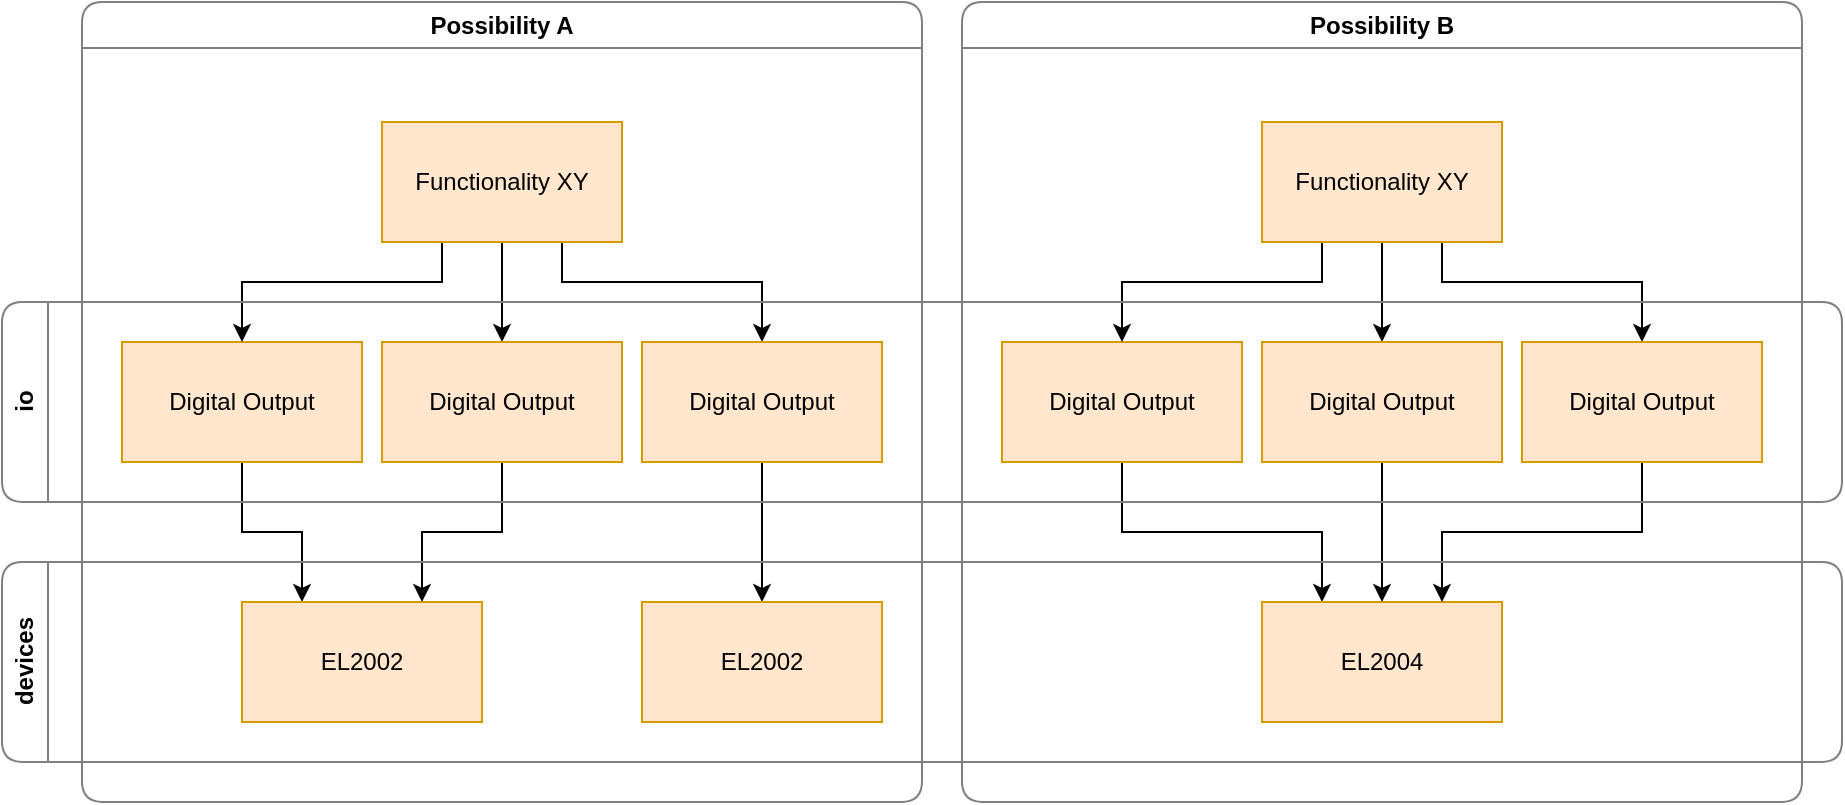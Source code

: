 <mxfile version="26.1.2">
  <diagram name="Page-1" id="ctBDgntcXzTCIFX0axIF">
    <mxGraphModel dx="2580" dy="1098" grid="1" gridSize="10" guides="1" tooltips="1" connect="1" arrows="1" fold="1" page="1" pageScale="1" pageWidth="827" pageHeight="1169" math="0" shadow="0">
      <root>
        <mxCell id="0" />
        <mxCell id="1" parent="0" />
        <mxCell id="26Ut7zEaOgnSfMGs8dHE-21" style="edgeStyle=orthogonalEdgeStyle;rounded=0;orthogonalLoop=1;jettySize=auto;html=1;exitX=0.5;exitY=1;exitDx=0;exitDy=0;entryX=0.25;entryY=0;entryDx=0;entryDy=0;" edge="1" parent="1" source="26Ut7zEaOgnSfMGs8dHE-3" target="26Ut7zEaOgnSfMGs8dHE-11">
          <mxGeometry relative="1" as="geometry" />
        </mxCell>
        <mxCell id="26Ut7zEaOgnSfMGs8dHE-3" value="Digital Output" style="rounded=0;whiteSpace=wrap;html=1;fillColor=#ffe6cc;strokeColor=#d79b00;" vertex="1" parent="1">
          <mxGeometry x="390" y="610" width="120" height="60" as="geometry" />
        </mxCell>
        <mxCell id="26Ut7zEaOgnSfMGs8dHE-14" style="edgeStyle=orthogonalEdgeStyle;rounded=0;orthogonalLoop=1;jettySize=auto;html=1;exitX=0.25;exitY=1;exitDx=0;exitDy=0;entryX=0.5;entryY=0;entryDx=0;entryDy=0;" edge="1" parent="1" source="26Ut7zEaOgnSfMGs8dHE-4" target="26Ut7zEaOgnSfMGs8dHE-3">
          <mxGeometry relative="1" as="geometry">
            <Array as="points">
              <mxPoint x="550" y="580" />
              <mxPoint x="450" y="580" />
            </Array>
          </mxGeometry>
        </mxCell>
        <mxCell id="26Ut7zEaOgnSfMGs8dHE-17" style="edgeStyle=orthogonalEdgeStyle;rounded=0;orthogonalLoop=1;jettySize=auto;html=1;exitX=0.5;exitY=1;exitDx=0;exitDy=0;entryX=0.5;entryY=0;entryDx=0;entryDy=0;" edge="1" parent="1" source="26Ut7zEaOgnSfMGs8dHE-4" target="26Ut7zEaOgnSfMGs8dHE-12">
          <mxGeometry relative="1" as="geometry" />
        </mxCell>
        <mxCell id="26Ut7zEaOgnSfMGs8dHE-18" style="edgeStyle=orthogonalEdgeStyle;rounded=0;orthogonalLoop=1;jettySize=auto;html=1;exitX=0.75;exitY=1;exitDx=0;exitDy=0;entryX=0.5;entryY=0;entryDx=0;entryDy=0;" edge="1" parent="1" source="26Ut7zEaOgnSfMGs8dHE-4" target="26Ut7zEaOgnSfMGs8dHE-16">
          <mxGeometry relative="1" as="geometry">
            <Array as="points">
              <mxPoint x="610" y="580" />
              <mxPoint x="710" y="580" />
            </Array>
          </mxGeometry>
        </mxCell>
        <mxCell id="26Ut7zEaOgnSfMGs8dHE-4" value="Functionality XY" style="rounded=0;whiteSpace=wrap;html=1;fillColor=#ffe6cc;strokeColor=#d79b00;" vertex="1" parent="1">
          <mxGeometry x="520" y="500" width="120" height="60" as="geometry" />
        </mxCell>
        <mxCell id="26Ut7zEaOgnSfMGs8dHE-11" value="EL2002" style="rounded=0;whiteSpace=wrap;html=1;fillColor=#ffe6cc;strokeColor=#d79b00;" vertex="1" parent="1">
          <mxGeometry x="450" y="740" width="120" height="60" as="geometry" />
        </mxCell>
        <mxCell id="26Ut7zEaOgnSfMGs8dHE-20" style="edgeStyle=orthogonalEdgeStyle;rounded=0;orthogonalLoop=1;jettySize=auto;html=1;exitX=0.5;exitY=1;exitDx=0;exitDy=0;entryX=0.75;entryY=0;entryDx=0;entryDy=0;" edge="1" parent="1" source="26Ut7zEaOgnSfMGs8dHE-12" target="26Ut7zEaOgnSfMGs8dHE-11">
          <mxGeometry relative="1" as="geometry" />
        </mxCell>
        <mxCell id="26Ut7zEaOgnSfMGs8dHE-12" value="Digital Output" style="rounded=0;whiteSpace=wrap;html=1;fillColor=#ffe6cc;strokeColor=#d79b00;" vertex="1" parent="1">
          <mxGeometry x="520" y="610" width="120" height="60" as="geometry" />
        </mxCell>
        <mxCell id="26Ut7zEaOgnSfMGs8dHE-22" style="edgeStyle=orthogonalEdgeStyle;rounded=0;orthogonalLoop=1;jettySize=auto;html=1;exitX=0.5;exitY=1;exitDx=0;exitDy=0;entryX=0.5;entryY=0;entryDx=0;entryDy=0;" edge="1" parent="1" source="26Ut7zEaOgnSfMGs8dHE-16" target="26Ut7zEaOgnSfMGs8dHE-19">
          <mxGeometry relative="1" as="geometry" />
        </mxCell>
        <mxCell id="26Ut7zEaOgnSfMGs8dHE-16" value="Digital Output" style="rounded=0;whiteSpace=wrap;html=1;fillColor=#ffe6cc;strokeColor=#d79b00;" vertex="1" parent="1">
          <mxGeometry x="650" y="610" width="120" height="60" as="geometry" />
        </mxCell>
        <mxCell id="26Ut7zEaOgnSfMGs8dHE-19" value="EL2002" style="rounded=0;whiteSpace=wrap;html=1;fillColor=#ffe6cc;strokeColor=#d79b00;" vertex="1" parent="1">
          <mxGeometry x="650" y="740" width="120" height="60" as="geometry" />
        </mxCell>
        <mxCell id="26Ut7zEaOgnSfMGs8dHE-23" style="edgeStyle=orthogonalEdgeStyle;rounded=0;orthogonalLoop=1;jettySize=auto;html=1;exitX=0.5;exitY=1;exitDx=0;exitDy=0;entryX=0.25;entryY=0;entryDx=0;entryDy=0;" edge="1" parent="1" source="26Ut7zEaOgnSfMGs8dHE-24" target="26Ut7zEaOgnSfMGs8dHE-29">
          <mxGeometry relative="1" as="geometry" />
        </mxCell>
        <mxCell id="26Ut7zEaOgnSfMGs8dHE-24" value="Digital Output" style="rounded=0;whiteSpace=wrap;html=1;fillColor=#ffe6cc;strokeColor=#d79b00;" vertex="1" parent="1">
          <mxGeometry x="830" y="610" width="120" height="60" as="geometry" />
        </mxCell>
        <mxCell id="26Ut7zEaOgnSfMGs8dHE-25" style="edgeStyle=orthogonalEdgeStyle;rounded=0;orthogonalLoop=1;jettySize=auto;html=1;exitX=0.25;exitY=1;exitDx=0;exitDy=0;entryX=0.5;entryY=0;entryDx=0;entryDy=0;" edge="1" parent="1" source="26Ut7zEaOgnSfMGs8dHE-28" target="26Ut7zEaOgnSfMGs8dHE-24">
          <mxGeometry relative="1" as="geometry">
            <Array as="points">
              <mxPoint x="990" y="580" />
              <mxPoint x="890" y="580" />
            </Array>
          </mxGeometry>
        </mxCell>
        <mxCell id="26Ut7zEaOgnSfMGs8dHE-26" style="edgeStyle=orthogonalEdgeStyle;rounded=0;orthogonalLoop=1;jettySize=auto;html=1;exitX=0.5;exitY=1;exitDx=0;exitDy=0;entryX=0.5;entryY=0;entryDx=0;entryDy=0;" edge="1" parent="1" source="26Ut7zEaOgnSfMGs8dHE-28" target="26Ut7zEaOgnSfMGs8dHE-31">
          <mxGeometry relative="1" as="geometry" />
        </mxCell>
        <mxCell id="26Ut7zEaOgnSfMGs8dHE-27" style="edgeStyle=orthogonalEdgeStyle;rounded=0;orthogonalLoop=1;jettySize=auto;html=1;exitX=0.75;exitY=1;exitDx=0;exitDy=0;entryX=0.5;entryY=0;entryDx=0;entryDy=0;" edge="1" parent="1" source="26Ut7zEaOgnSfMGs8dHE-28" target="26Ut7zEaOgnSfMGs8dHE-33">
          <mxGeometry relative="1" as="geometry">
            <Array as="points">
              <mxPoint x="1050" y="580" />
              <mxPoint x="1150" y="580" />
            </Array>
          </mxGeometry>
        </mxCell>
        <mxCell id="26Ut7zEaOgnSfMGs8dHE-28" value="Functionality XY" style="rounded=0;whiteSpace=wrap;html=1;fillColor=#ffe6cc;strokeColor=#d79b00;" vertex="1" parent="1">
          <mxGeometry x="960" y="500" width="120" height="60" as="geometry" />
        </mxCell>
        <mxCell id="26Ut7zEaOgnSfMGs8dHE-29" value="EL2004" style="rounded=0;whiteSpace=wrap;html=1;fillColor=#ffe6cc;strokeColor=#d79b00;" vertex="1" parent="1">
          <mxGeometry x="960" y="740" width="120" height="60" as="geometry" />
        </mxCell>
        <mxCell id="26Ut7zEaOgnSfMGs8dHE-35" style="edgeStyle=orthogonalEdgeStyle;rounded=0;orthogonalLoop=1;jettySize=auto;html=1;exitX=0.5;exitY=1;exitDx=0;exitDy=0;entryX=0.5;entryY=0;entryDx=0;entryDy=0;" edge="1" parent="1" source="26Ut7zEaOgnSfMGs8dHE-31" target="26Ut7zEaOgnSfMGs8dHE-29">
          <mxGeometry relative="1" as="geometry" />
        </mxCell>
        <mxCell id="26Ut7zEaOgnSfMGs8dHE-31" value="Digital Output" style="rounded=0;whiteSpace=wrap;html=1;fillColor=#ffe6cc;strokeColor=#d79b00;" vertex="1" parent="1">
          <mxGeometry x="960" y="610" width="120" height="60" as="geometry" />
        </mxCell>
        <mxCell id="26Ut7zEaOgnSfMGs8dHE-32" style="edgeStyle=orthogonalEdgeStyle;rounded=0;orthogonalLoop=1;jettySize=auto;html=1;exitX=0.5;exitY=1;exitDx=0;exitDy=0;entryX=0.75;entryY=0;entryDx=0;entryDy=0;" edge="1" parent="1" source="26Ut7zEaOgnSfMGs8dHE-33" target="26Ut7zEaOgnSfMGs8dHE-29">
          <mxGeometry relative="1" as="geometry">
            <mxPoint x="1150.0" y="740.0" as="targetPoint" />
          </mxGeometry>
        </mxCell>
        <mxCell id="26Ut7zEaOgnSfMGs8dHE-33" value="Digital Output" style="rounded=0;whiteSpace=wrap;html=1;fillColor=#ffe6cc;strokeColor=#d79b00;" vertex="1" parent="1">
          <mxGeometry x="1090" y="610" width="120" height="60" as="geometry" />
        </mxCell>
        <mxCell id="26Ut7zEaOgnSfMGs8dHE-36" value="Possibility A" style="swimlane;whiteSpace=wrap;html=1;strokeColor=#808080;rounded=1;" vertex="1" parent="1">
          <mxGeometry x="370" y="440" width="420" height="400" as="geometry" />
        </mxCell>
        <mxCell id="26Ut7zEaOgnSfMGs8dHE-37" value="Possibility B" style="swimlane;whiteSpace=wrap;html=1;strokeColor=#808080;rounded=1;" vertex="1" parent="1">
          <mxGeometry x="810" y="440" width="420" height="400" as="geometry" />
        </mxCell>
        <mxCell id="26Ut7zEaOgnSfMGs8dHE-38" value="devices" style="swimlane;horizontal=0;whiteSpace=wrap;html=1;strokeColor=#808080;rounded=1;" vertex="1" parent="1">
          <mxGeometry x="330" y="720" width="920" height="100" as="geometry" />
        </mxCell>
        <mxCell id="26Ut7zEaOgnSfMGs8dHE-39" value="io" style="swimlane;horizontal=0;whiteSpace=wrap;html=1;rounded=1;strokeColor=#808080;" vertex="1" parent="1">
          <mxGeometry x="330" y="590" width="920" height="100" as="geometry" />
        </mxCell>
      </root>
    </mxGraphModel>
  </diagram>
</mxfile>
